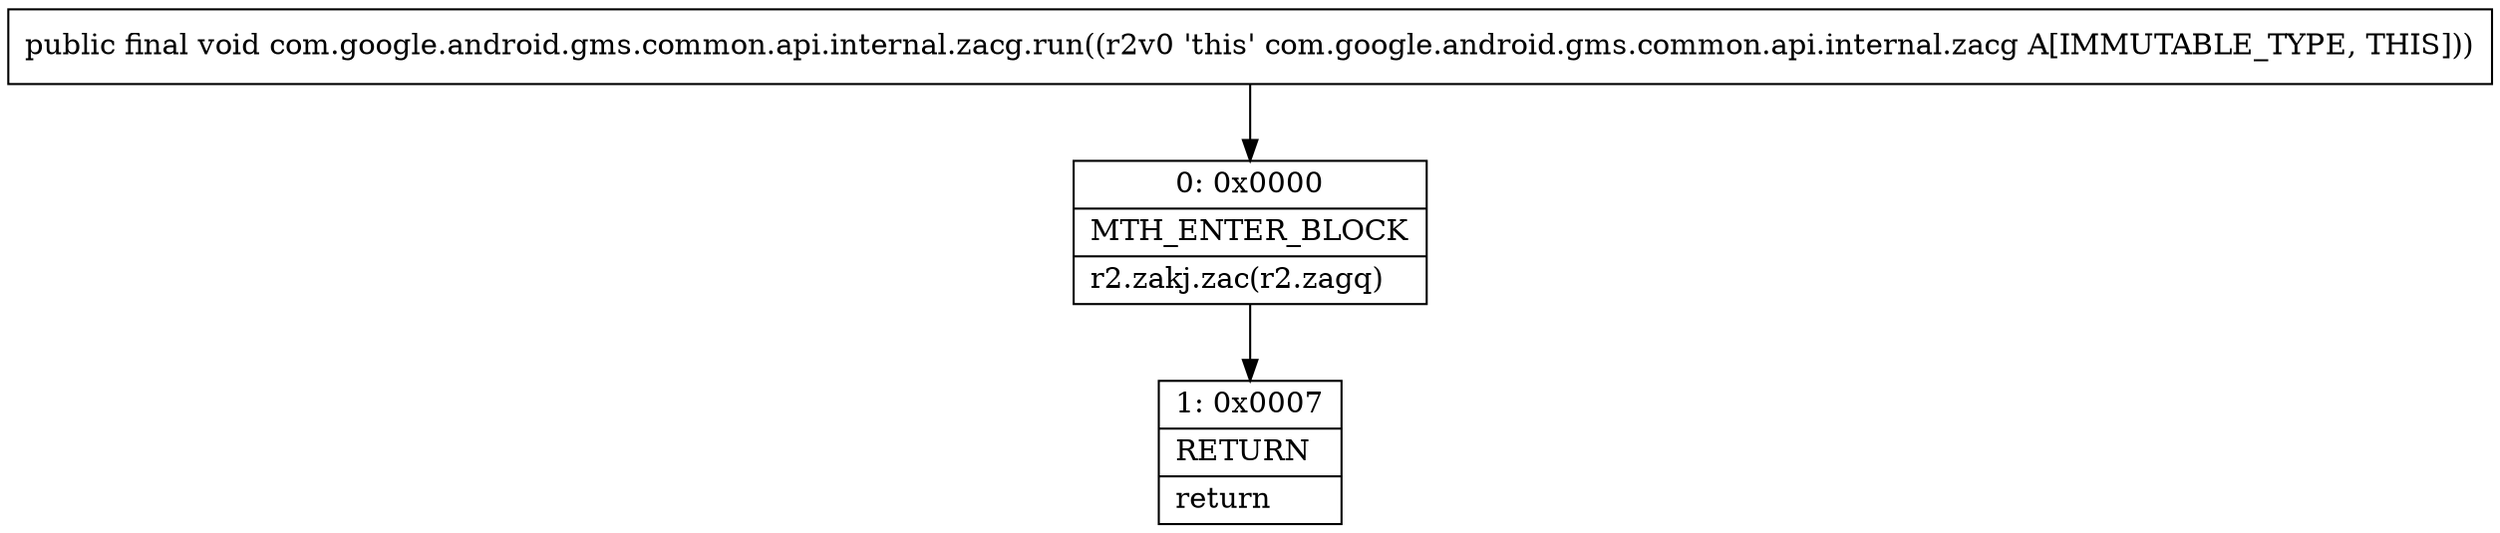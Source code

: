 digraph "CFG forcom.google.android.gms.common.api.internal.zacg.run()V" {
Node_0 [shape=record,label="{0\:\ 0x0000|MTH_ENTER_BLOCK\l|r2.zakj.zac(r2.zagq)\l}"];
Node_1 [shape=record,label="{1\:\ 0x0007|RETURN\l|return\l}"];
MethodNode[shape=record,label="{public final void com.google.android.gms.common.api.internal.zacg.run((r2v0 'this' com.google.android.gms.common.api.internal.zacg A[IMMUTABLE_TYPE, THIS])) }"];
MethodNode -> Node_0;
Node_0 -> Node_1;
}

